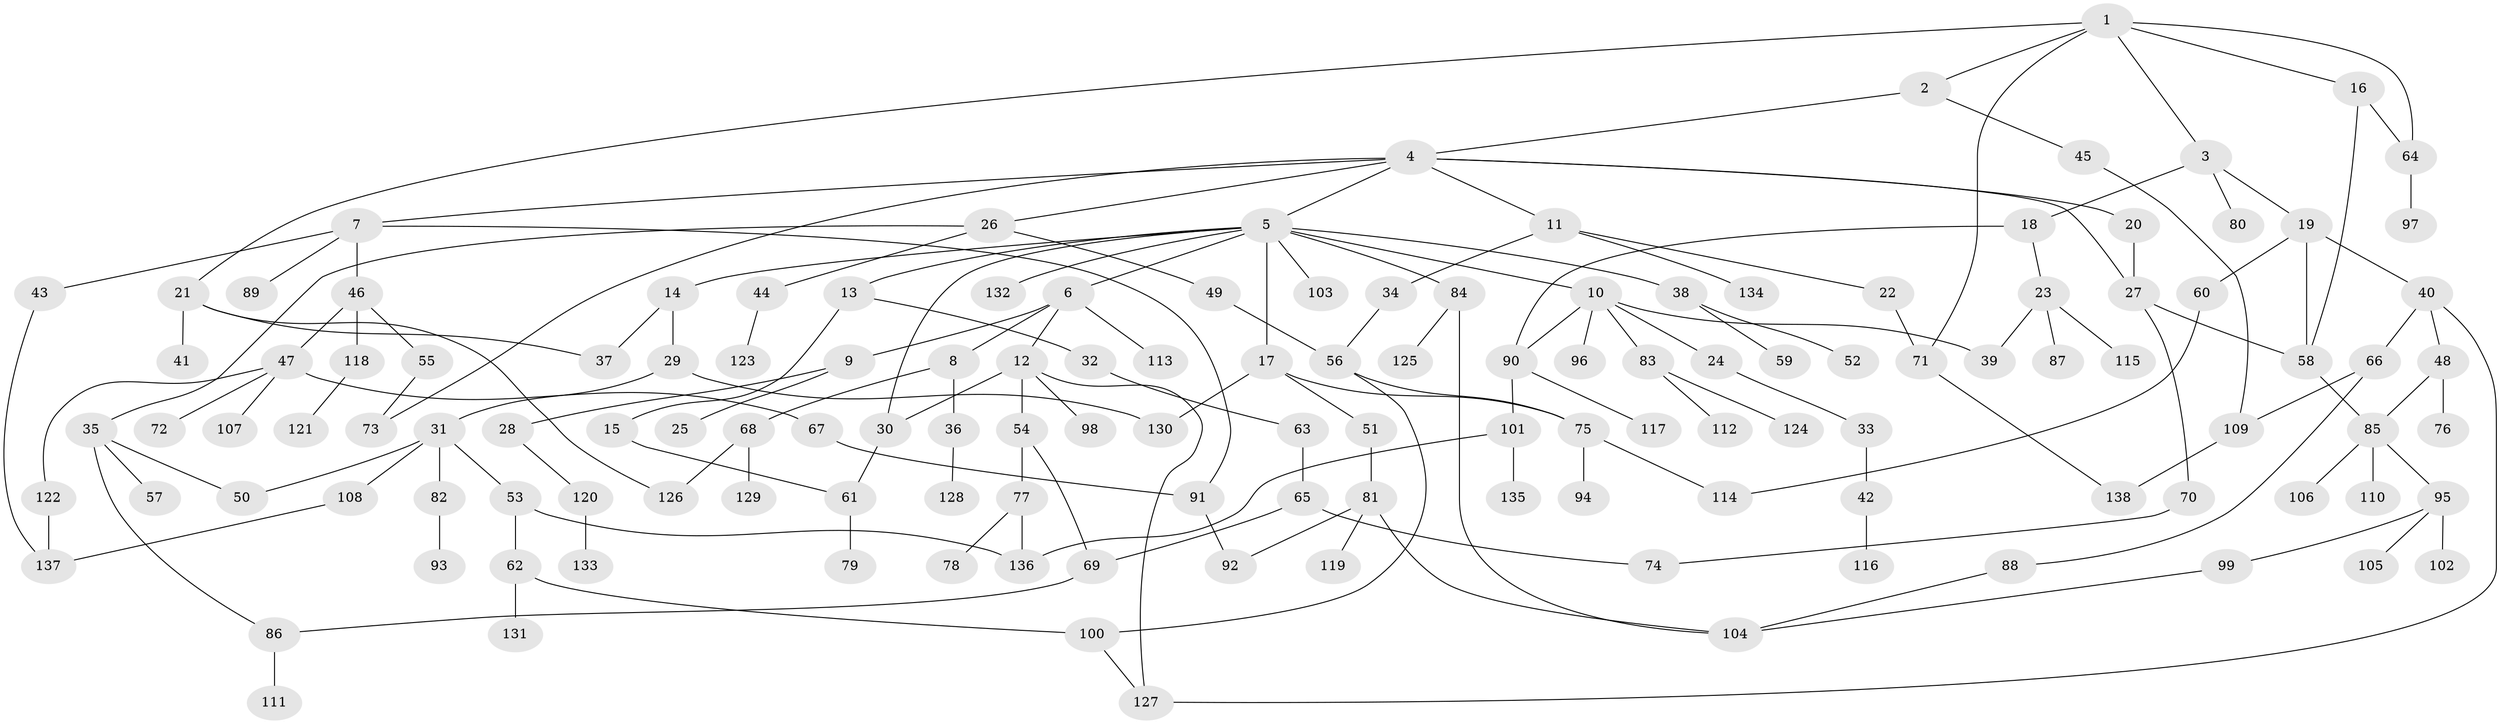// coarse degree distribution, {6: 0.02197802197802198, 3: 0.14285714285714285, 8: 0.01098901098901099, 12: 0.01098901098901099, 4: 0.23076923076923078, 5: 0.054945054945054944, 2: 0.21978021978021978, 1: 0.3076923076923077}
// Generated by graph-tools (version 1.1) at 2025/51/02/27/25 19:51:36]
// undirected, 138 vertices, 172 edges
graph export_dot {
graph [start="1"]
  node [color=gray90,style=filled];
  1;
  2;
  3;
  4;
  5;
  6;
  7;
  8;
  9;
  10;
  11;
  12;
  13;
  14;
  15;
  16;
  17;
  18;
  19;
  20;
  21;
  22;
  23;
  24;
  25;
  26;
  27;
  28;
  29;
  30;
  31;
  32;
  33;
  34;
  35;
  36;
  37;
  38;
  39;
  40;
  41;
  42;
  43;
  44;
  45;
  46;
  47;
  48;
  49;
  50;
  51;
  52;
  53;
  54;
  55;
  56;
  57;
  58;
  59;
  60;
  61;
  62;
  63;
  64;
  65;
  66;
  67;
  68;
  69;
  70;
  71;
  72;
  73;
  74;
  75;
  76;
  77;
  78;
  79;
  80;
  81;
  82;
  83;
  84;
  85;
  86;
  87;
  88;
  89;
  90;
  91;
  92;
  93;
  94;
  95;
  96;
  97;
  98;
  99;
  100;
  101;
  102;
  103;
  104;
  105;
  106;
  107;
  108;
  109;
  110;
  111;
  112;
  113;
  114;
  115;
  116;
  117;
  118;
  119;
  120;
  121;
  122;
  123;
  124;
  125;
  126;
  127;
  128;
  129;
  130;
  131;
  132;
  133;
  134;
  135;
  136;
  137;
  138;
  1 -- 2;
  1 -- 3;
  1 -- 16;
  1 -- 21;
  1 -- 64;
  1 -- 71;
  2 -- 4;
  2 -- 45;
  3 -- 18;
  3 -- 19;
  3 -- 80;
  4 -- 5;
  4 -- 7;
  4 -- 11;
  4 -- 20;
  4 -- 26;
  4 -- 27;
  4 -- 73;
  5 -- 6;
  5 -- 10;
  5 -- 13;
  5 -- 14;
  5 -- 17;
  5 -- 38;
  5 -- 84;
  5 -- 103;
  5 -- 132;
  5 -- 30;
  6 -- 8;
  6 -- 9;
  6 -- 12;
  6 -- 113;
  7 -- 43;
  7 -- 46;
  7 -- 89;
  7 -- 91;
  8 -- 36;
  8 -- 68;
  9 -- 25;
  9 -- 28;
  10 -- 24;
  10 -- 39;
  10 -- 83;
  10 -- 90;
  10 -- 96;
  11 -- 22;
  11 -- 34;
  11 -- 134;
  12 -- 30;
  12 -- 54;
  12 -- 98;
  12 -- 127;
  13 -- 15;
  13 -- 32;
  14 -- 29;
  14 -- 37;
  15 -- 61;
  16 -- 64;
  16 -- 58;
  17 -- 51;
  17 -- 130;
  17 -- 75;
  18 -- 23;
  18 -- 90;
  19 -- 40;
  19 -- 58;
  19 -- 60;
  20 -- 27;
  21 -- 41;
  21 -- 126;
  21 -- 37;
  22 -- 71;
  23 -- 87;
  23 -- 115;
  23 -- 39;
  24 -- 33;
  26 -- 35;
  26 -- 44;
  26 -- 49;
  27 -- 70;
  27 -- 58;
  28 -- 120;
  29 -- 31;
  29 -- 130;
  30 -- 61;
  31 -- 53;
  31 -- 82;
  31 -- 108;
  31 -- 50;
  32 -- 63;
  33 -- 42;
  34 -- 56;
  35 -- 50;
  35 -- 57;
  35 -- 86;
  36 -- 128;
  38 -- 52;
  38 -- 59;
  40 -- 48;
  40 -- 66;
  40 -- 127;
  42 -- 116;
  43 -- 137;
  44 -- 123;
  45 -- 109;
  46 -- 47;
  46 -- 55;
  46 -- 118;
  47 -- 67;
  47 -- 72;
  47 -- 107;
  47 -- 122;
  48 -- 76;
  48 -- 85;
  49 -- 56;
  51 -- 81;
  53 -- 62;
  53 -- 136;
  54 -- 77;
  54 -- 69;
  55 -- 73;
  56 -- 75;
  56 -- 100;
  58 -- 85;
  60 -- 114;
  61 -- 79;
  62 -- 131;
  62 -- 100;
  63 -- 65;
  64 -- 97;
  65 -- 69;
  65 -- 74;
  66 -- 88;
  66 -- 109;
  67 -- 91;
  68 -- 129;
  68 -- 126;
  69 -- 86;
  70 -- 74;
  71 -- 138;
  75 -- 94;
  75 -- 114;
  77 -- 78;
  77 -- 136;
  81 -- 119;
  81 -- 104;
  81 -- 92;
  82 -- 93;
  83 -- 112;
  83 -- 124;
  84 -- 125;
  84 -- 104;
  85 -- 95;
  85 -- 106;
  85 -- 110;
  86 -- 111;
  88 -- 104;
  90 -- 101;
  90 -- 117;
  91 -- 92;
  95 -- 99;
  95 -- 102;
  95 -- 105;
  99 -- 104;
  100 -- 127;
  101 -- 135;
  101 -- 136;
  108 -- 137;
  109 -- 138;
  118 -- 121;
  120 -- 133;
  122 -- 137;
}
